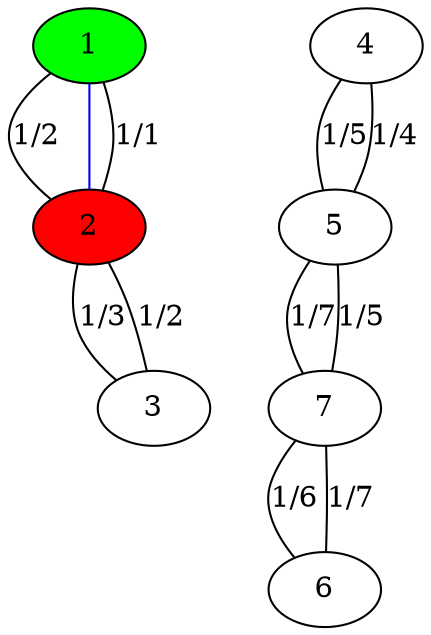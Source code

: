 // Truck problem
graph {
	1
	1 -- 2 [label="1/2"]
	2
	2 -- 1 [label="1/1"]
	2 -- 3 [label="1/3"]
	3
	3 -- 2 [label="1/2"]
	4
	4 -- 5 [label="1/5"]
	5
	5 -- 4 [label="1/4"]
	5 -- 7 [label="1/7"]
	6
	6 -- 7 [label="1/7"]
	7
	7 -- 6 [label="1/6"]
	7 -- 5 [label="1/5"]
	1 [fillcolor=green style=filled]
	2 [fillcolor=red style=filled]
	1 -- 2 [color=blue]
}
